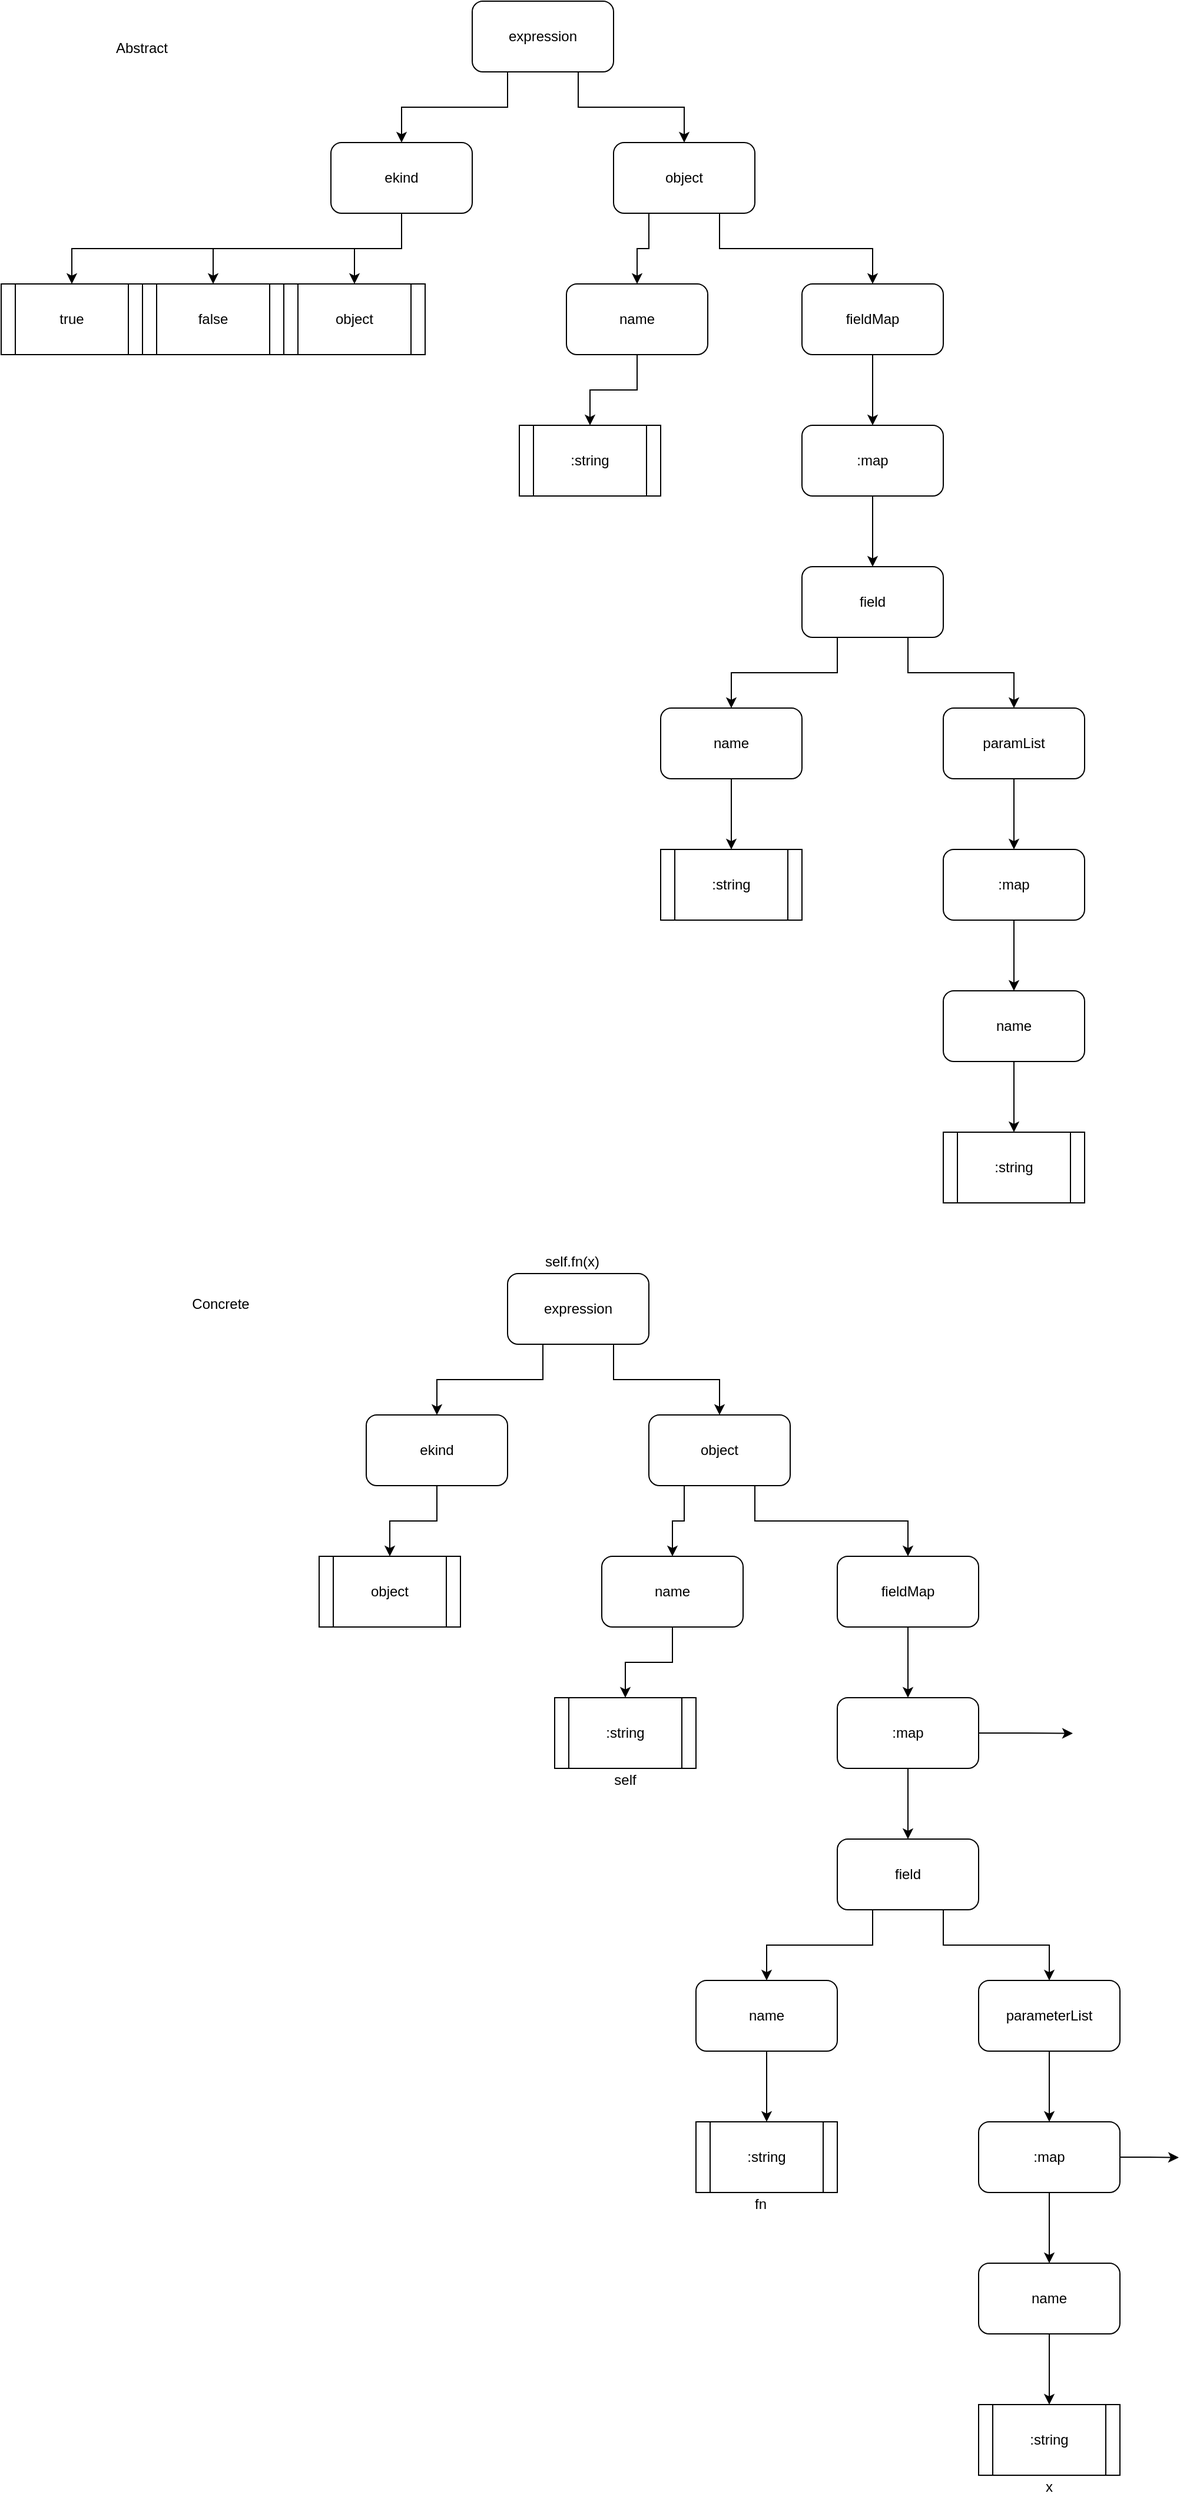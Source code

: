 <mxfile version="13.0.3" type="device"><diagram id="t9JIDvYRYXjR074NoT5K" name="Page-1"><mxGraphModel dx="1480" dy="1044" grid="1" gridSize="10" guides="1" tooltips="1" connect="1" arrows="1" fold="1" page="1" pageScale="1" pageWidth="1169" pageHeight="827" math="0" shadow="0"><root><mxCell id="0"/><mxCell id="1" parent="0"/><mxCell id="buRxHD8BhWjPkWgWoaOG-4" style="edgeStyle=orthogonalEdgeStyle;rounded=0;orthogonalLoop=1;jettySize=auto;html=1;exitX=0.25;exitY=1;exitDx=0;exitDy=0;" edge="1" parent="1" source="buRxHD8BhWjPkWgWoaOG-1" target="buRxHD8BhWjPkWgWoaOG-2"><mxGeometry relative="1" as="geometry"/></mxCell><mxCell id="buRxHD8BhWjPkWgWoaOG-5" style="edgeStyle=orthogonalEdgeStyle;rounded=0;orthogonalLoop=1;jettySize=auto;html=1;exitX=0.75;exitY=1;exitDx=0;exitDy=0;entryX=0.5;entryY=0;entryDx=0;entryDy=0;" edge="1" parent="1" source="buRxHD8BhWjPkWgWoaOG-1" target="buRxHD8BhWjPkWgWoaOG-3"><mxGeometry relative="1" as="geometry"/></mxCell><mxCell id="buRxHD8BhWjPkWgWoaOG-1" value="expression" style="rounded=1;whiteSpace=wrap;html=1;" vertex="1" parent="1"><mxGeometry x="400" y="40" width="120" height="60" as="geometry"/></mxCell><mxCell id="buRxHD8BhWjPkWgWoaOG-9" style="edgeStyle=orthogonalEdgeStyle;rounded=0;orthogonalLoop=1;jettySize=auto;html=1;exitX=0.5;exitY=1;exitDx=0;exitDy=0;" edge="1" parent="1" source="buRxHD8BhWjPkWgWoaOG-2" target="buRxHD8BhWjPkWgWoaOG-6"><mxGeometry relative="1" as="geometry"/></mxCell><mxCell id="buRxHD8BhWjPkWgWoaOG-10" style="edgeStyle=orthogonalEdgeStyle;rounded=0;orthogonalLoop=1;jettySize=auto;html=1;exitX=0.5;exitY=1;exitDx=0;exitDy=0;" edge="1" parent="1" source="buRxHD8BhWjPkWgWoaOG-2" target="buRxHD8BhWjPkWgWoaOG-8"><mxGeometry relative="1" as="geometry"/></mxCell><mxCell id="buRxHD8BhWjPkWgWoaOG-11" style="edgeStyle=orthogonalEdgeStyle;rounded=0;orthogonalLoop=1;jettySize=auto;html=1;exitX=0.5;exitY=1;exitDx=0;exitDy=0;" edge="1" parent="1" source="buRxHD8BhWjPkWgWoaOG-2" target="buRxHD8BhWjPkWgWoaOG-7"><mxGeometry relative="1" as="geometry"/></mxCell><mxCell id="buRxHD8BhWjPkWgWoaOG-2" value="ekind" style="rounded=1;whiteSpace=wrap;html=1;" vertex="1" parent="1"><mxGeometry x="280" y="160" width="120" height="60" as="geometry"/></mxCell><mxCell id="buRxHD8BhWjPkWgWoaOG-14" style="edgeStyle=orthogonalEdgeStyle;rounded=0;orthogonalLoop=1;jettySize=auto;html=1;exitX=0.25;exitY=1;exitDx=0;exitDy=0;" edge="1" parent="1" source="buRxHD8BhWjPkWgWoaOG-3" target="buRxHD8BhWjPkWgWoaOG-13"><mxGeometry relative="1" as="geometry"/></mxCell><mxCell id="buRxHD8BhWjPkWgWoaOG-15" style="edgeStyle=orthogonalEdgeStyle;rounded=0;orthogonalLoop=1;jettySize=auto;html=1;exitX=0.75;exitY=1;exitDx=0;exitDy=0;" edge="1" parent="1" source="buRxHD8BhWjPkWgWoaOG-3" target="buRxHD8BhWjPkWgWoaOG-12"><mxGeometry relative="1" as="geometry"/></mxCell><mxCell id="buRxHD8BhWjPkWgWoaOG-3" value="object" style="rounded=1;whiteSpace=wrap;html=1;" vertex="1" parent="1"><mxGeometry x="520" y="160" width="120" height="60" as="geometry"/></mxCell><mxCell id="buRxHD8BhWjPkWgWoaOG-6" value="true" style="shape=process;whiteSpace=wrap;html=1;backgroundOutline=1;" vertex="1" parent="1"><mxGeometry y="280" width="120" height="60" as="geometry"/></mxCell><mxCell id="buRxHD8BhWjPkWgWoaOG-7" value="object" style="shape=process;whiteSpace=wrap;html=1;backgroundOutline=1;" vertex="1" parent="1"><mxGeometry x="240" y="280" width="120" height="60" as="geometry"/></mxCell><mxCell id="buRxHD8BhWjPkWgWoaOG-8" value="false" style="shape=process;whiteSpace=wrap;html=1;backgroundOutline=1;" vertex="1" parent="1"><mxGeometry x="120" y="280" width="120" height="60" as="geometry"/></mxCell><mxCell id="buRxHD8BhWjPkWgWoaOG-19" style="edgeStyle=orthogonalEdgeStyle;rounded=0;orthogonalLoop=1;jettySize=auto;html=1;exitX=0.5;exitY=1;exitDx=0;exitDy=0;entryX=0.5;entryY=0;entryDx=0;entryDy=0;" edge="1" parent="1" source="buRxHD8BhWjPkWgWoaOG-12" target="buRxHD8BhWjPkWgWoaOG-18"><mxGeometry relative="1" as="geometry"/></mxCell><mxCell id="buRxHD8BhWjPkWgWoaOG-12" value="fieldMap" style="rounded=1;whiteSpace=wrap;html=1;" vertex="1" parent="1"><mxGeometry x="680" y="280" width="120" height="60" as="geometry"/></mxCell><mxCell id="buRxHD8BhWjPkWgWoaOG-17" style="edgeStyle=orthogonalEdgeStyle;rounded=0;orthogonalLoop=1;jettySize=auto;html=1;exitX=0.5;exitY=1;exitDx=0;exitDy=0;entryX=0.5;entryY=0;entryDx=0;entryDy=0;" edge="1" parent="1" source="buRxHD8BhWjPkWgWoaOG-13" target="buRxHD8BhWjPkWgWoaOG-16"><mxGeometry relative="1" as="geometry"/></mxCell><mxCell id="buRxHD8BhWjPkWgWoaOG-13" value="name" style="rounded=1;whiteSpace=wrap;html=1;" vertex="1" parent="1"><mxGeometry x="480" y="280" width="120" height="60" as="geometry"/></mxCell><mxCell id="buRxHD8BhWjPkWgWoaOG-16" value=":string" style="shape=process;whiteSpace=wrap;html=1;backgroundOutline=1;" vertex="1" parent="1"><mxGeometry x="440" y="400" width="120" height="60" as="geometry"/></mxCell><mxCell id="buRxHD8BhWjPkWgWoaOG-21" style="edgeStyle=orthogonalEdgeStyle;rounded=0;orthogonalLoop=1;jettySize=auto;html=1;exitX=0.5;exitY=1;exitDx=0;exitDy=0;" edge="1" parent="1" source="buRxHD8BhWjPkWgWoaOG-18" target="buRxHD8BhWjPkWgWoaOG-20"><mxGeometry relative="1" as="geometry"/></mxCell><mxCell id="buRxHD8BhWjPkWgWoaOG-18" value=":map" style="rounded=1;whiteSpace=wrap;html=1;" vertex="1" parent="1"><mxGeometry x="680" y="400" width="120" height="60" as="geometry"/></mxCell><mxCell id="buRxHD8BhWjPkWgWoaOG-24" style="edgeStyle=orthogonalEdgeStyle;rounded=0;orthogonalLoop=1;jettySize=auto;html=1;exitX=0.25;exitY=1;exitDx=0;exitDy=0;" edge="1" parent="1" source="buRxHD8BhWjPkWgWoaOG-20" target="buRxHD8BhWjPkWgWoaOG-22"><mxGeometry relative="1" as="geometry"/></mxCell><mxCell id="buRxHD8BhWjPkWgWoaOG-126" style="edgeStyle=orthogonalEdgeStyle;rounded=0;orthogonalLoop=1;jettySize=auto;html=1;exitX=0.75;exitY=1;exitDx=0;exitDy=0;entryX=0.5;entryY=0;entryDx=0;entryDy=0;" edge="1" parent="1" source="buRxHD8BhWjPkWgWoaOG-20" target="buRxHD8BhWjPkWgWoaOG-125"><mxGeometry relative="1" as="geometry"/></mxCell><mxCell id="buRxHD8BhWjPkWgWoaOG-20" value="field" style="rounded=1;whiteSpace=wrap;html=1;" vertex="1" parent="1"><mxGeometry x="680" y="520" width="120" height="60" as="geometry"/></mxCell><mxCell id="buRxHD8BhWjPkWgWoaOG-38" style="edgeStyle=orthogonalEdgeStyle;rounded=0;orthogonalLoop=1;jettySize=auto;html=1;exitX=0.5;exitY=1;exitDx=0;exitDy=0;" edge="1" parent="1" source="buRxHD8BhWjPkWgWoaOG-22" target="buRxHD8BhWjPkWgWoaOG-36"><mxGeometry relative="1" as="geometry"/></mxCell><mxCell id="buRxHD8BhWjPkWgWoaOG-22" value="name" style="rounded=1;whiteSpace=wrap;html=1;" vertex="1" parent="1"><mxGeometry x="560" y="640" width="120" height="60" as="geometry"/></mxCell><mxCell id="buRxHD8BhWjPkWgWoaOG-39" style="edgeStyle=orthogonalEdgeStyle;rounded=0;orthogonalLoop=1;jettySize=auto;html=1;exitX=0.5;exitY=1;exitDx=0;exitDy=0;entryX=0.5;entryY=0;entryDx=0;entryDy=0;" edge="1" parent="1" source="buRxHD8BhWjPkWgWoaOG-32" target="buRxHD8BhWjPkWgWoaOG-37"><mxGeometry relative="1" as="geometry"/></mxCell><mxCell id="buRxHD8BhWjPkWgWoaOG-32" value="name" style="rounded=1;whiteSpace=wrap;html=1;" vertex="1" parent="1"><mxGeometry x="800" y="880" width="120" height="60" as="geometry"/></mxCell><mxCell id="buRxHD8BhWjPkWgWoaOG-36" value=":string" style="shape=process;whiteSpace=wrap;html=1;backgroundOutline=1;" vertex="1" parent="1"><mxGeometry x="560" y="760" width="120" height="60" as="geometry"/></mxCell><mxCell id="buRxHD8BhWjPkWgWoaOG-37" value=":string" style="shape=process;whiteSpace=wrap;html=1;backgroundOutline=1;" vertex="1" parent="1"><mxGeometry x="800" y="1000" width="120" height="60" as="geometry"/></mxCell><mxCell id="buRxHD8BhWjPkWgWoaOG-81" value="self.fn(x)" style="text;html=1;strokeColor=none;fillColor=none;align=center;verticalAlign=middle;whiteSpace=wrap;rounded=0;" vertex="1" parent="1"><mxGeometry x="450" y="1100" width="70" height="20" as="geometry"/></mxCell><mxCell id="buRxHD8BhWjPkWgWoaOG-124" style="edgeStyle=orthogonalEdgeStyle;rounded=0;orthogonalLoop=1;jettySize=auto;html=1;exitX=0.5;exitY=1;exitDx=0;exitDy=0;entryX=0.5;entryY=0;entryDx=0;entryDy=0;" edge="1" parent="1" source="buRxHD8BhWjPkWgWoaOG-120" target="buRxHD8BhWjPkWgWoaOG-32"><mxGeometry relative="1" as="geometry"/></mxCell><mxCell id="buRxHD8BhWjPkWgWoaOG-120" value=":map" style="rounded=1;whiteSpace=wrap;html=1;" vertex="1" parent="1"><mxGeometry x="800" y="760" width="120" height="60" as="geometry"/></mxCell><mxCell id="buRxHD8BhWjPkWgWoaOG-127" style="edgeStyle=orthogonalEdgeStyle;rounded=0;orthogonalLoop=1;jettySize=auto;html=1;exitX=0.5;exitY=1;exitDx=0;exitDy=0;entryX=0.5;entryY=0;entryDx=0;entryDy=0;" edge="1" parent="1" source="buRxHD8BhWjPkWgWoaOG-125" target="buRxHD8BhWjPkWgWoaOG-120"><mxGeometry relative="1" as="geometry"/></mxCell><mxCell id="buRxHD8BhWjPkWgWoaOG-125" value="paramList" style="rounded=1;whiteSpace=wrap;html=1;" vertex="1" parent="1"><mxGeometry x="800" y="640" width="120" height="60" as="geometry"/></mxCell><mxCell id="buRxHD8BhWjPkWgWoaOG-132" style="edgeStyle=orthogonalEdgeStyle;rounded=0;orthogonalLoop=1;jettySize=auto;html=1;exitX=0.25;exitY=1;exitDx=0;exitDy=0;" edge="1" parent="1" source="buRxHD8BhWjPkWgWoaOG-134" target="buRxHD8BhWjPkWgWoaOG-138"><mxGeometry relative="1" as="geometry"/></mxCell><mxCell id="buRxHD8BhWjPkWgWoaOG-133" style="edgeStyle=orthogonalEdgeStyle;rounded=0;orthogonalLoop=1;jettySize=auto;html=1;exitX=0.75;exitY=1;exitDx=0;exitDy=0;entryX=0.5;entryY=0;entryDx=0;entryDy=0;" edge="1" parent="1" source="buRxHD8BhWjPkWgWoaOG-134" target="buRxHD8BhWjPkWgWoaOG-141"><mxGeometry relative="1" as="geometry"/></mxCell><mxCell id="buRxHD8BhWjPkWgWoaOG-134" value="expression" style="rounded=1;whiteSpace=wrap;html=1;" vertex="1" parent="1"><mxGeometry x="430" y="1120" width="120" height="60" as="geometry"/></mxCell><mxCell id="buRxHD8BhWjPkWgWoaOG-137" style="edgeStyle=orthogonalEdgeStyle;rounded=0;orthogonalLoop=1;jettySize=auto;html=1;exitX=0.5;exitY=1;exitDx=0;exitDy=0;" edge="1" parent="1" source="buRxHD8BhWjPkWgWoaOG-138" target="buRxHD8BhWjPkWgWoaOG-143"><mxGeometry relative="1" as="geometry"/></mxCell><mxCell id="buRxHD8BhWjPkWgWoaOG-138" value="ekind" style="rounded=1;whiteSpace=wrap;html=1;" vertex="1" parent="1"><mxGeometry x="310" y="1240" width="120" height="60" as="geometry"/></mxCell><mxCell id="buRxHD8BhWjPkWgWoaOG-139" style="edgeStyle=orthogonalEdgeStyle;rounded=0;orthogonalLoop=1;jettySize=auto;html=1;exitX=0.25;exitY=1;exitDx=0;exitDy=0;" edge="1" parent="1" source="buRxHD8BhWjPkWgWoaOG-141" target="buRxHD8BhWjPkWgWoaOG-148"><mxGeometry relative="1" as="geometry"/></mxCell><mxCell id="buRxHD8BhWjPkWgWoaOG-140" style="edgeStyle=orthogonalEdgeStyle;rounded=0;orthogonalLoop=1;jettySize=auto;html=1;exitX=0.75;exitY=1;exitDx=0;exitDy=0;" edge="1" parent="1" source="buRxHD8BhWjPkWgWoaOG-141" target="buRxHD8BhWjPkWgWoaOG-146"><mxGeometry relative="1" as="geometry"/></mxCell><mxCell id="buRxHD8BhWjPkWgWoaOG-141" value="object" style="rounded=1;whiteSpace=wrap;html=1;" vertex="1" parent="1"><mxGeometry x="550" y="1240" width="120" height="60" as="geometry"/></mxCell><mxCell id="buRxHD8BhWjPkWgWoaOG-143" value="object" style="shape=process;whiteSpace=wrap;html=1;backgroundOutline=1;" vertex="1" parent="1"><mxGeometry x="270" y="1360" width="120" height="60" as="geometry"/></mxCell><mxCell id="buRxHD8BhWjPkWgWoaOG-145" style="edgeStyle=orthogonalEdgeStyle;rounded=0;orthogonalLoop=1;jettySize=auto;html=1;exitX=0.5;exitY=1;exitDx=0;exitDy=0;entryX=0.5;entryY=0;entryDx=0;entryDy=0;" edge="1" parent="1" source="buRxHD8BhWjPkWgWoaOG-146" target="buRxHD8BhWjPkWgWoaOG-151"><mxGeometry relative="1" as="geometry"/></mxCell><mxCell id="buRxHD8BhWjPkWgWoaOG-146" value="fieldMap" style="rounded=1;whiteSpace=wrap;html=1;" vertex="1" parent="1"><mxGeometry x="710" y="1360" width="120" height="60" as="geometry"/></mxCell><mxCell id="buRxHD8BhWjPkWgWoaOG-147" style="edgeStyle=orthogonalEdgeStyle;rounded=0;orthogonalLoop=1;jettySize=auto;html=1;exitX=0.5;exitY=1;exitDx=0;exitDy=0;entryX=0.5;entryY=0;entryDx=0;entryDy=0;" edge="1" parent="1" source="buRxHD8BhWjPkWgWoaOG-148" target="buRxHD8BhWjPkWgWoaOG-149"><mxGeometry relative="1" as="geometry"/></mxCell><mxCell id="buRxHD8BhWjPkWgWoaOG-148" value="name" style="rounded=1;whiteSpace=wrap;html=1;" vertex="1" parent="1"><mxGeometry x="510" y="1360" width="120" height="60" as="geometry"/></mxCell><mxCell id="buRxHD8BhWjPkWgWoaOG-149" value=":string" style="shape=process;whiteSpace=wrap;html=1;backgroundOutline=1;" vertex="1" parent="1"><mxGeometry x="470" y="1480" width="120" height="60" as="geometry"/></mxCell><mxCell id="buRxHD8BhWjPkWgWoaOG-150" style="edgeStyle=orthogonalEdgeStyle;rounded=0;orthogonalLoop=1;jettySize=auto;html=1;exitX=0.5;exitY=1;exitDx=0;exitDy=0;" edge="1" parent="1" source="buRxHD8BhWjPkWgWoaOG-151" target="buRxHD8BhWjPkWgWoaOG-154"><mxGeometry relative="1" as="geometry"/></mxCell><mxCell id="buRxHD8BhWjPkWgWoaOG-169" style="edgeStyle=orthogonalEdgeStyle;rounded=0;orthogonalLoop=1;jettySize=auto;html=1;exitX=1;exitY=0.5;exitDx=0;exitDy=0;" edge="1" parent="1" source="buRxHD8BhWjPkWgWoaOG-151"><mxGeometry relative="1" as="geometry"><mxPoint x="910" y="1510.286" as="targetPoint"/></mxGeometry></mxCell><mxCell id="buRxHD8BhWjPkWgWoaOG-151" value=":map" style="rounded=1;whiteSpace=wrap;html=1;" vertex="1" parent="1"><mxGeometry x="710" y="1480" width="120" height="60" as="geometry"/></mxCell><mxCell id="buRxHD8BhWjPkWgWoaOG-152" style="edgeStyle=orthogonalEdgeStyle;rounded=0;orthogonalLoop=1;jettySize=auto;html=1;exitX=0.25;exitY=1;exitDx=0;exitDy=0;" edge="1" parent="1" source="buRxHD8BhWjPkWgWoaOG-154" target="buRxHD8BhWjPkWgWoaOG-156"><mxGeometry relative="1" as="geometry"/></mxCell><mxCell id="buRxHD8BhWjPkWgWoaOG-153" style="edgeStyle=orthogonalEdgeStyle;rounded=0;orthogonalLoop=1;jettySize=auto;html=1;exitX=0.75;exitY=1;exitDx=0;exitDy=0;entryX=0.5;entryY=0;entryDx=0;entryDy=0;" edge="1" parent="1" source="buRxHD8BhWjPkWgWoaOG-154" target="buRxHD8BhWjPkWgWoaOG-165"><mxGeometry relative="1" as="geometry"/></mxCell><mxCell id="buRxHD8BhWjPkWgWoaOG-154" value="field" style="rounded=1;whiteSpace=wrap;html=1;" vertex="1" parent="1"><mxGeometry x="710" y="1600" width="120" height="60" as="geometry"/></mxCell><mxCell id="buRxHD8BhWjPkWgWoaOG-155" style="edgeStyle=orthogonalEdgeStyle;rounded=0;orthogonalLoop=1;jettySize=auto;html=1;exitX=0.5;exitY=1;exitDx=0;exitDy=0;" edge="1" parent="1" source="buRxHD8BhWjPkWgWoaOG-156" target="buRxHD8BhWjPkWgWoaOG-159"><mxGeometry relative="1" as="geometry"/></mxCell><mxCell id="buRxHD8BhWjPkWgWoaOG-156" value="name" style="rounded=1;whiteSpace=wrap;html=1;" vertex="1" parent="1"><mxGeometry x="590" y="1720" width="120" height="60" as="geometry"/></mxCell><mxCell id="buRxHD8BhWjPkWgWoaOG-157" style="edgeStyle=orthogonalEdgeStyle;rounded=0;orthogonalLoop=1;jettySize=auto;html=1;exitX=0.5;exitY=1;exitDx=0;exitDy=0;entryX=0.5;entryY=0;entryDx=0;entryDy=0;" edge="1" parent="1" source="buRxHD8BhWjPkWgWoaOG-158" target="buRxHD8BhWjPkWgWoaOG-160"><mxGeometry relative="1" as="geometry"/></mxCell><mxCell id="buRxHD8BhWjPkWgWoaOG-158" value="name" style="rounded=1;whiteSpace=wrap;html=1;" vertex="1" parent="1"><mxGeometry x="830" y="1960" width="120" height="60" as="geometry"/></mxCell><mxCell id="buRxHD8BhWjPkWgWoaOG-159" value=":string" style="shape=process;whiteSpace=wrap;html=1;backgroundOutline=1;" vertex="1" parent="1"><mxGeometry x="590" y="1840" width="120" height="60" as="geometry"/></mxCell><mxCell id="buRxHD8BhWjPkWgWoaOG-160" value=":string" style="shape=process;whiteSpace=wrap;html=1;backgroundOutline=1;" vertex="1" parent="1"><mxGeometry x="830" y="2080" width="120" height="60" as="geometry"/></mxCell><mxCell id="buRxHD8BhWjPkWgWoaOG-162" style="edgeStyle=orthogonalEdgeStyle;rounded=0;orthogonalLoop=1;jettySize=auto;html=1;exitX=0.5;exitY=1;exitDx=0;exitDy=0;entryX=0.5;entryY=0;entryDx=0;entryDy=0;" edge="1" parent="1" source="buRxHD8BhWjPkWgWoaOG-163" target="buRxHD8BhWjPkWgWoaOG-158"><mxGeometry relative="1" as="geometry"/></mxCell><mxCell id="buRxHD8BhWjPkWgWoaOG-170" style="edgeStyle=orthogonalEdgeStyle;rounded=0;orthogonalLoop=1;jettySize=auto;html=1;exitX=1;exitY=0.5;exitDx=0;exitDy=0;" edge="1" parent="1" source="buRxHD8BhWjPkWgWoaOG-163"><mxGeometry relative="1" as="geometry"><mxPoint x="1000" y="1870.286" as="targetPoint"/></mxGeometry></mxCell><mxCell id="buRxHD8BhWjPkWgWoaOG-163" value=":map" style="rounded=1;whiteSpace=wrap;html=1;" vertex="1" parent="1"><mxGeometry x="830" y="1840" width="120" height="60" as="geometry"/></mxCell><mxCell id="buRxHD8BhWjPkWgWoaOG-164" style="edgeStyle=orthogonalEdgeStyle;rounded=0;orthogonalLoop=1;jettySize=auto;html=1;exitX=0.5;exitY=1;exitDx=0;exitDy=0;entryX=0.5;entryY=0;entryDx=0;entryDy=0;" edge="1" parent="1" source="buRxHD8BhWjPkWgWoaOG-165" target="buRxHD8BhWjPkWgWoaOG-163"><mxGeometry relative="1" as="geometry"/></mxCell><mxCell id="buRxHD8BhWjPkWgWoaOG-165" value="parameterList" style="rounded=1;whiteSpace=wrap;html=1;" vertex="1" parent="1"><mxGeometry x="830" y="1720" width="120" height="60" as="geometry"/></mxCell><mxCell id="buRxHD8BhWjPkWgWoaOG-166" value="self" style="text;html=1;strokeColor=none;fillColor=none;align=center;verticalAlign=middle;whiteSpace=wrap;rounded=0;" vertex="1" parent="1"><mxGeometry x="495" y="1540" width="70" height="20" as="geometry"/></mxCell><mxCell id="buRxHD8BhWjPkWgWoaOG-167" value="fn" style="text;html=1;strokeColor=none;fillColor=none;align=center;verticalAlign=middle;whiteSpace=wrap;rounded=0;" vertex="1" parent="1"><mxGeometry x="610" y="1900" width="70" height="20" as="geometry"/></mxCell><mxCell id="buRxHD8BhWjPkWgWoaOG-168" value="x" style="text;html=1;strokeColor=none;fillColor=none;align=center;verticalAlign=middle;whiteSpace=wrap;rounded=0;" vertex="1" parent="1"><mxGeometry x="855" y="2140" width="70" height="20" as="geometry"/></mxCell><mxCell id="buRxHD8BhWjPkWgWoaOG-171" value="Abstract" style="text;html=1;align=center;verticalAlign=middle;resizable=0;points=[];autosize=1;" vertex="1" parent="1"><mxGeometry x="89" y="70" width="60" height="20" as="geometry"/></mxCell><mxCell id="buRxHD8BhWjPkWgWoaOG-172" value="Concrete" style="text;html=1;align=center;verticalAlign=middle;resizable=0;points=[];autosize=1;" vertex="1" parent="1"><mxGeometry x="156" y="1136" width="60" height="20" as="geometry"/></mxCell></root></mxGraphModel></diagram></mxfile>